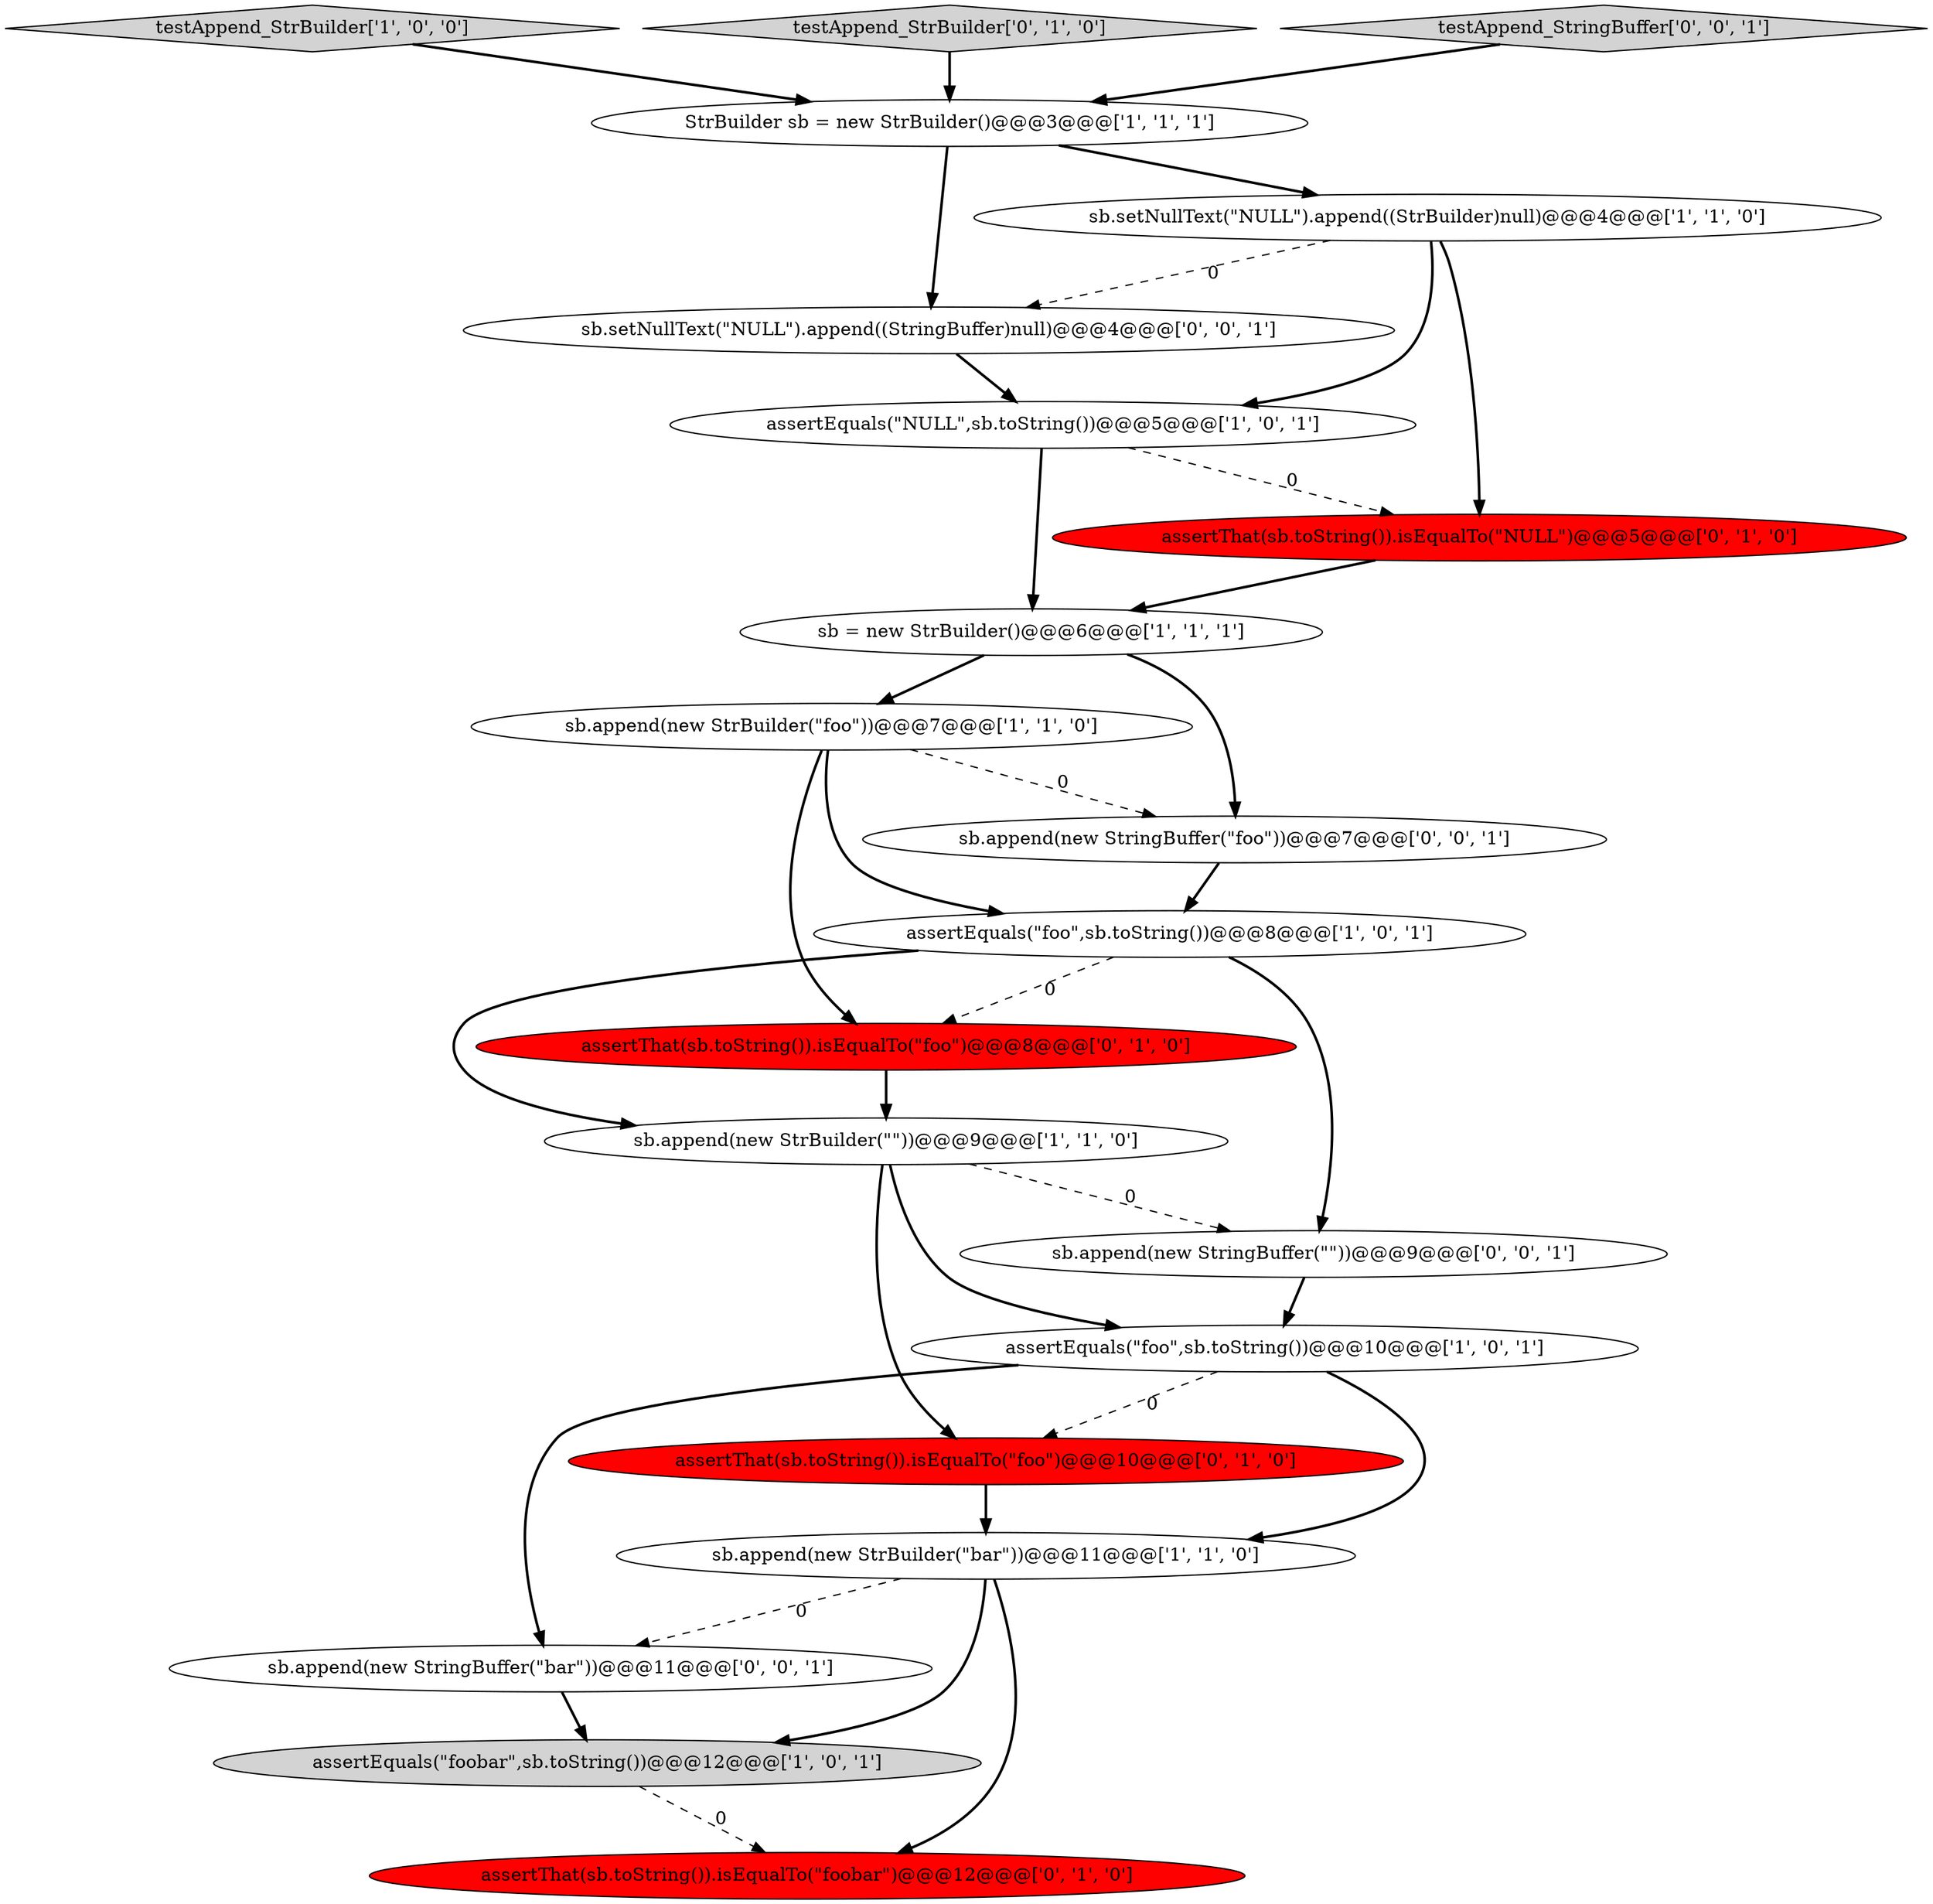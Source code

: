 digraph {
13 [style = filled, label = "assertThat(sb.toString()).isEqualTo(\"foobar\")@@@12@@@['0', '1', '0']", fillcolor = red, shape = ellipse image = "AAA1AAABBB2BBB"];
6 [style = filled, label = "testAppend_StrBuilder['1', '0', '0']", fillcolor = lightgray, shape = diamond image = "AAA0AAABBB1BBB"];
3 [style = filled, label = "sb.append(new StrBuilder(\"foo\"))@@@7@@@['1', '1', '0']", fillcolor = white, shape = ellipse image = "AAA0AAABBB1BBB"];
15 [style = filled, label = "assertThat(sb.toString()).isEqualTo(\"foo\")@@@8@@@['0', '1', '0']", fillcolor = red, shape = ellipse image = "AAA1AAABBB2BBB"];
17 [style = filled, label = "sb.append(new StringBuffer(\"bar\"))@@@11@@@['0', '0', '1']", fillcolor = white, shape = ellipse image = "AAA0AAABBB3BBB"];
14 [style = filled, label = "assertThat(sb.toString()).isEqualTo(\"NULL\")@@@5@@@['0', '1', '0']", fillcolor = red, shape = ellipse image = "AAA1AAABBB2BBB"];
20 [style = filled, label = "sb.append(new StringBuffer(\"foo\"))@@@7@@@['0', '0', '1']", fillcolor = white, shape = ellipse image = "AAA0AAABBB3BBB"];
10 [style = filled, label = "sb.append(new StrBuilder(\"\"))@@@9@@@['1', '1', '0']", fillcolor = white, shape = ellipse image = "AAA0AAABBB1BBB"];
12 [style = filled, label = "testAppend_StrBuilder['0', '1', '0']", fillcolor = lightgray, shape = diamond image = "AAA0AAABBB2BBB"];
9 [style = filled, label = "sb.setNullText(\"NULL\").append((StrBuilder)null)@@@4@@@['1', '1', '0']", fillcolor = white, shape = ellipse image = "AAA0AAABBB1BBB"];
7 [style = filled, label = "StrBuilder sb = new StrBuilder()@@@3@@@['1', '1', '1']", fillcolor = white, shape = ellipse image = "AAA0AAABBB1BBB"];
16 [style = filled, label = "sb.append(new StringBuffer(\"\"))@@@9@@@['0', '0', '1']", fillcolor = white, shape = ellipse image = "AAA0AAABBB3BBB"];
8 [style = filled, label = "assertEquals(\"foo\",sb.toString())@@@10@@@['1', '0', '1']", fillcolor = white, shape = ellipse image = "AAA0AAABBB1BBB"];
4 [style = filled, label = "sb.append(new StrBuilder(\"bar\"))@@@11@@@['1', '1', '0']", fillcolor = white, shape = ellipse image = "AAA0AAABBB1BBB"];
19 [style = filled, label = "sb.setNullText(\"NULL\").append((StringBuffer)null)@@@4@@@['0', '0', '1']", fillcolor = white, shape = ellipse image = "AAA0AAABBB3BBB"];
18 [style = filled, label = "testAppend_StringBuffer['0', '0', '1']", fillcolor = lightgray, shape = diamond image = "AAA0AAABBB3BBB"];
2 [style = filled, label = "assertEquals(\"foo\",sb.toString())@@@8@@@['1', '0', '1']", fillcolor = white, shape = ellipse image = "AAA0AAABBB1BBB"];
5 [style = filled, label = "assertEquals(\"foobar\",sb.toString())@@@12@@@['1', '0', '1']", fillcolor = lightgray, shape = ellipse image = "AAA0AAABBB1BBB"];
0 [style = filled, label = "sb = new StrBuilder()@@@6@@@['1', '1', '1']", fillcolor = white, shape = ellipse image = "AAA0AAABBB1BBB"];
1 [style = filled, label = "assertEquals(\"NULL\",sb.toString())@@@5@@@['1', '0', '1']", fillcolor = white, shape = ellipse image = "AAA0AAABBB1BBB"];
11 [style = filled, label = "assertThat(sb.toString()).isEqualTo(\"foo\")@@@10@@@['0', '1', '0']", fillcolor = red, shape = ellipse image = "AAA1AAABBB2BBB"];
5->13 [style = dashed, label="0"];
0->3 [style = bold, label=""];
17->5 [style = bold, label=""];
15->10 [style = bold, label=""];
16->8 [style = bold, label=""];
1->14 [style = dashed, label="0"];
4->17 [style = dashed, label="0"];
4->13 [style = bold, label=""];
11->4 [style = bold, label=""];
3->15 [style = bold, label=""];
1->0 [style = bold, label=""];
2->10 [style = bold, label=""];
12->7 [style = bold, label=""];
20->2 [style = bold, label=""];
2->15 [style = dashed, label="0"];
9->19 [style = dashed, label="0"];
7->9 [style = bold, label=""];
8->17 [style = bold, label=""];
19->1 [style = bold, label=""];
3->2 [style = bold, label=""];
10->8 [style = bold, label=""];
14->0 [style = bold, label=""];
3->20 [style = dashed, label="0"];
9->14 [style = bold, label=""];
0->20 [style = bold, label=""];
10->16 [style = dashed, label="0"];
8->4 [style = bold, label=""];
8->11 [style = dashed, label="0"];
9->1 [style = bold, label=""];
6->7 [style = bold, label=""];
18->7 [style = bold, label=""];
7->19 [style = bold, label=""];
4->5 [style = bold, label=""];
10->11 [style = bold, label=""];
2->16 [style = bold, label=""];
}
